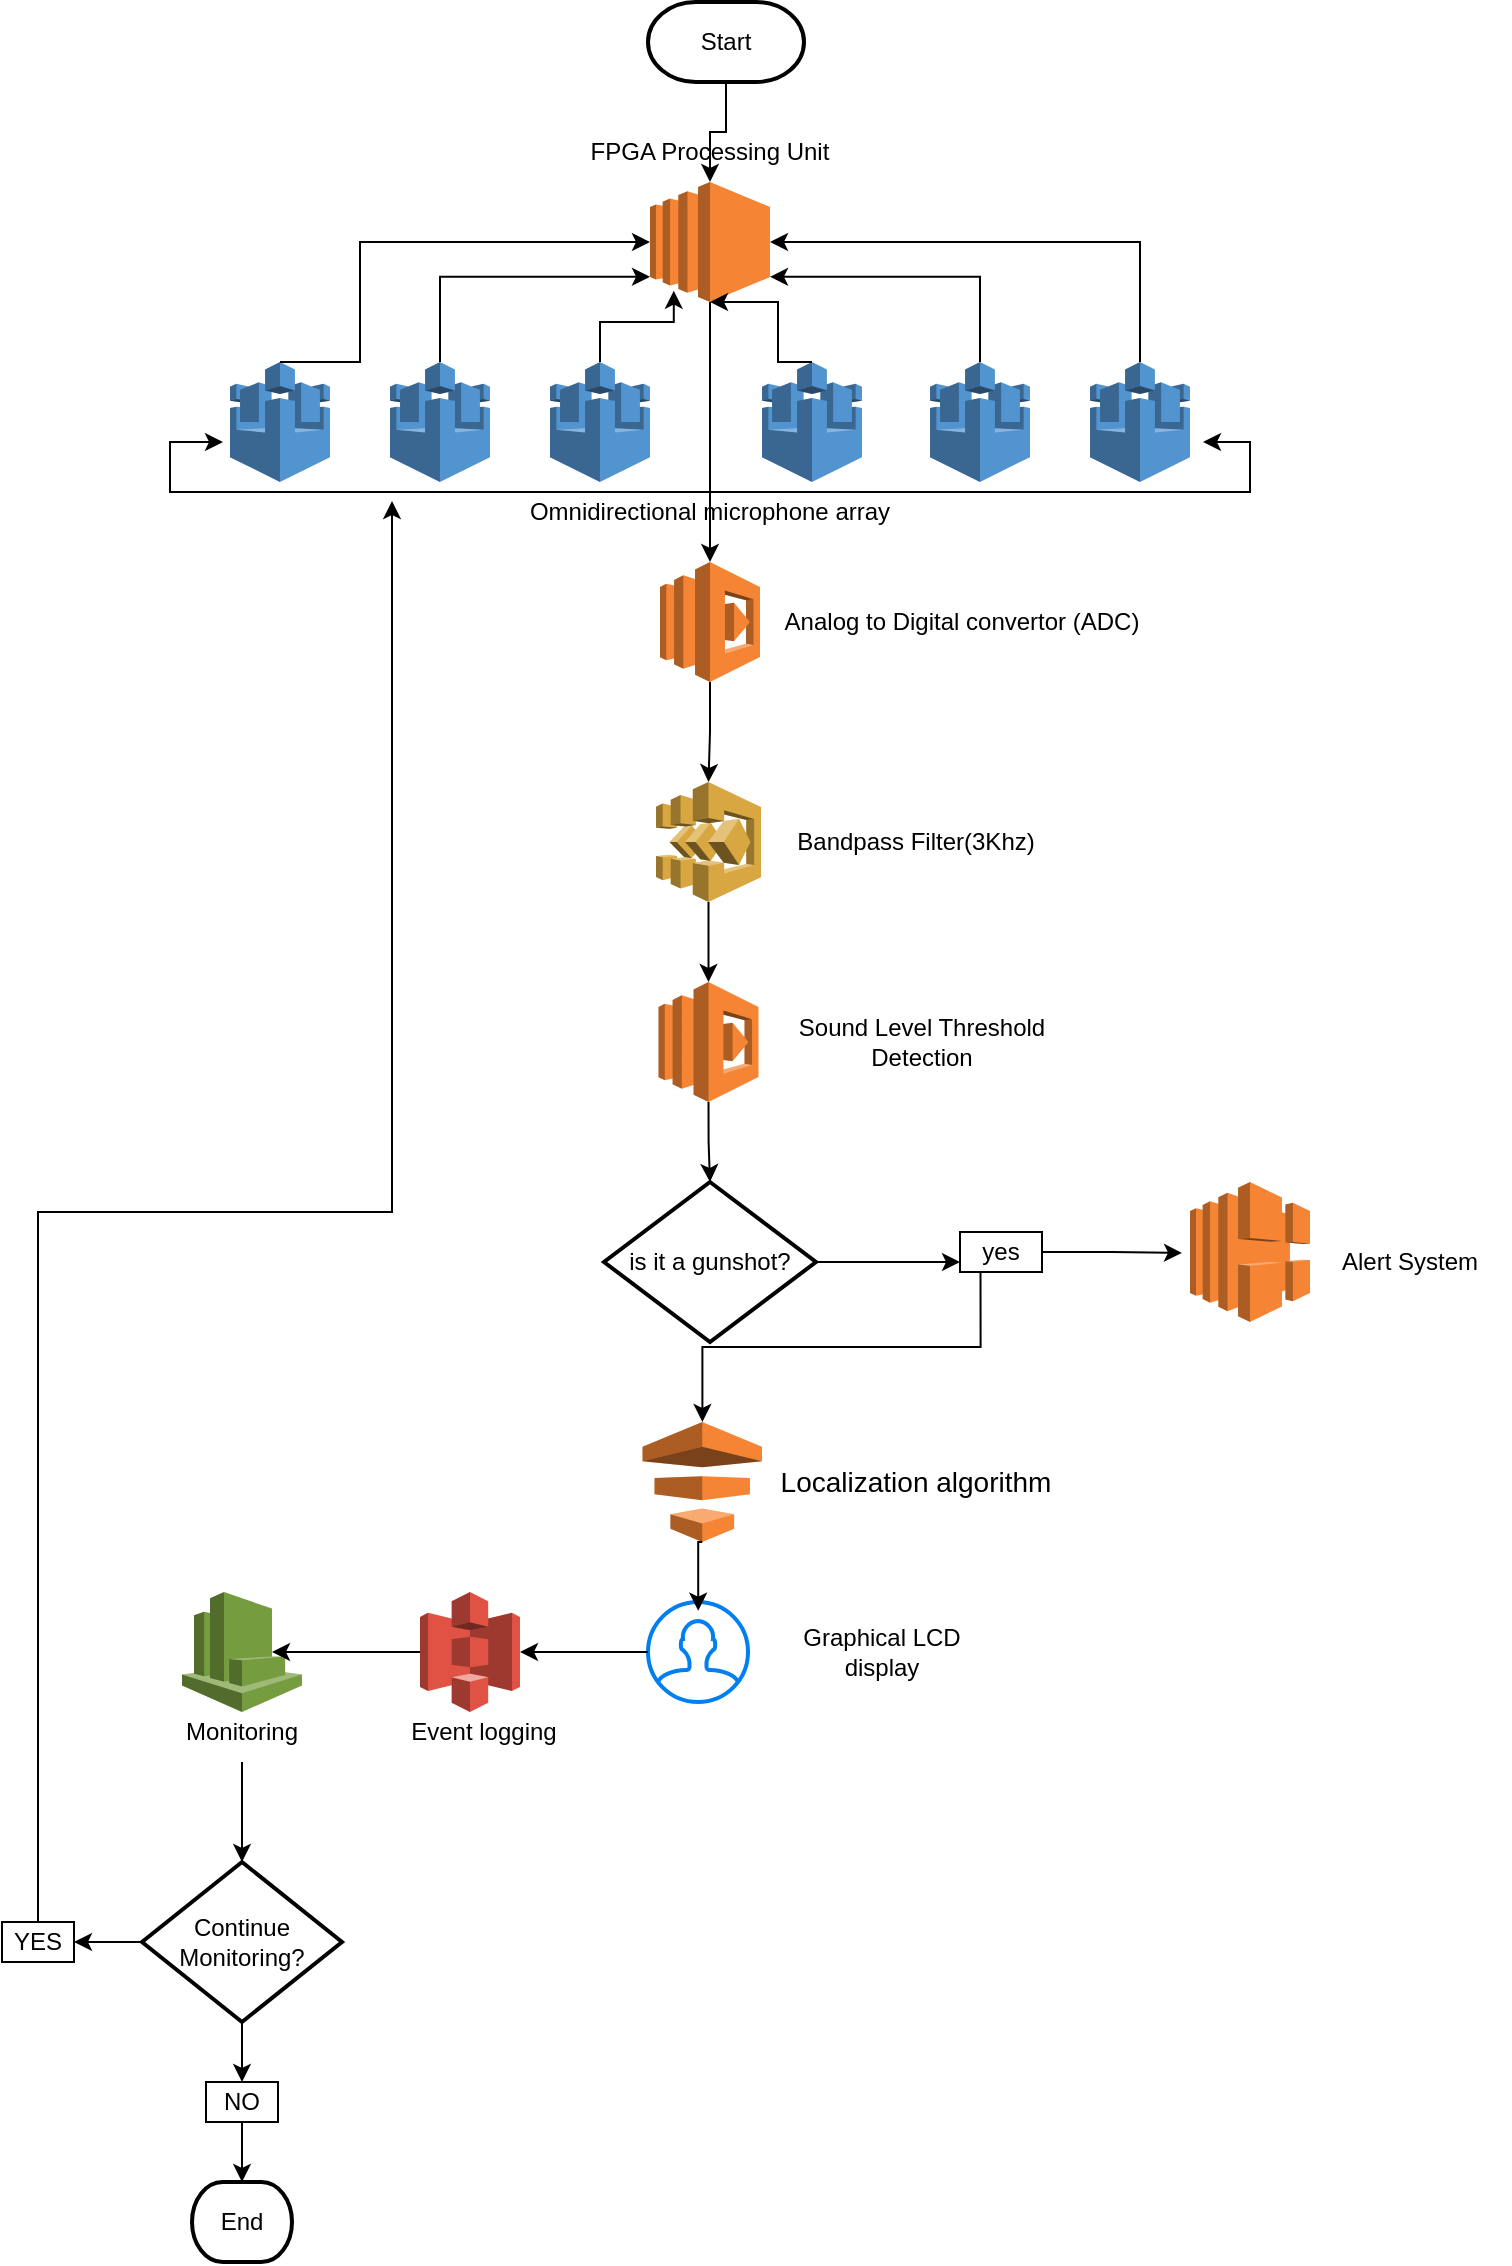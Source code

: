 <mxfile version="24.7.7">
  <diagram name="Page-1" id="Zq5fv1HOPL2yijvJN5Za">
    <mxGraphModel dx="1968" dy="1204" grid="1" gridSize="10" guides="1" tooltips="1" connect="1" arrows="1" fold="1" page="1" pageScale="1" pageWidth="827" pageHeight="1169" math="0" shadow="0">
      <root>
        <mxCell id="0" />
        <mxCell id="1" parent="0" />
        <mxCell id="-fmFSv4kXS4S-FmU5y-E-22" style="edgeStyle=orthogonalEdgeStyle;rounded=0;orthogonalLoop=1;jettySize=auto;html=1;exitX=0.5;exitY=1;exitDx=0;exitDy=0;exitPerimeter=0;" edge="1" parent="1" source="-fmFSv4kXS4S-FmU5y-E-21" target="-fmFSv4kXS4S-FmU5y-E-2">
          <mxGeometry relative="1" as="geometry" />
        </mxCell>
        <mxCell id="-fmFSv4kXS4S-FmU5y-E-2" value="" style="outlineConnect=0;dashed=0;verticalLabelPosition=bottom;verticalAlign=top;align=center;html=1;shape=mxgraph.aws3.ec2;fillColor=#F58534;gradientColor=none;" vertex="1" parent="1">
          <mxGeometry x="384" y="110" width="60" height="60" as="geometry" />
        </mxCell>
        <mxCell id="-fmFSv4kXS4S-FmU5y-E-3" value="" style="outlineConnect=0;dashed=0;verticalLabelPosition=bottom;verticalAlign=top;align=center;html=1;shape=mxgraph.aws3.aws_iot;fillColor=#5294CF;gradientColor=none;" vertex="1" parent="1">
          <mxGeometry x="174" y="200" width="50" height="60" as="geometry" />
        </mxCell>
        <mxCell id="-fmFSv4kXS4S-FmU5y-E-4" value="" style="outlineConnect=0;dashed=0;verticalLabelPosition=bottom;verticalAlign=top;align=center;html=1;shape=mxgraph.aws3.aws_iot;fillColor=#5294CF;gradientColor=none;" vertex="1" parent="1">
          <mxGeometry x="254" y="200" width="50" height="60" as="geometry" />
        </mxCell>
        <mxCell id="-fmFSv4kXS4S-FmU5y-E-5" value="" style="outlineConnect=0;dashed=0;verticalLabelPosition=bottom;verticalAlign=top;align=center;html=1;shape=mxgraph.aws3.aws_iot;fillColor=#5294CF;gradientColor=none;" vertex="1" parent="1">
          <mxGeometry x="334" y="200" width="50" height="60" as="geometry" />
        </mxCell>
        <mxCell id="-fmFSv4kXS4S-FmU5y-E-6" value="" style="outlineConnect=0;dashed=0;verticalLabelPosition=bottom;verticalAlign=top;align=center;html=1;shape=mxgraph.aws3.aws_iot;fillColor=#5294CF;gradientColor=none;" vertex="1" parent="1">
          <mxGeometry x="604" y="200" width="50" height="60" as="geometry" />
        </mxCell>
        <mxCell id="-fmFSv4kXS4S-FmU5y-E-7" value="" style="outlineConnect=0;dashed=0;verticalLabelPosition=bottom;verticalAlign=top;align=center;html=1;shape=mxgraph.aws3.aws_iot;fillColor=#5294CF;gradientColor=none;" vertex="1" parent="1">
          <mxGeometry x="440" y="200" width="50" height="60" as="geometry" />
        </mxCell>
        <mxCell id="-fmFSv4kXS4S-FmU5y-E-8" value="" style="outlineConnect=0;dashed=0;verticalLabelPosition=bottom;verticalAlign=top;align=center;html=1;shape=mxgraph.aws3.aws_iot;fillColor=#5294CF;gradientColor=none;" vertex="1" parent="1">
          <mxGeometry x="524" y="200" width="50" height="60" as="geometry" />
        </mxCell>
        <mxCell id="-fmFSv4kXS4S-FmU5y-E-13" style="edgeStyle=orthogonalEdgeStyle;rounded=0;orthogonalLoop=1;jettySize=auto;html=1;exitX=0.5;exitY=0;exitDx=0;exitDy=0;exitPerimeter=0;entryX=0.5;entryY=1;entryDx=0;entryDy=0;entryPerimeter=0;" edge="1" parent="1" source="-fmFSv4kXS4S-FmU5y-E-7" target="-fmFSv4kXS4S-FmU5y-E-2">
          <mxGeometry relative="1" as="geometry">
            <Array as="points">
              <mxPoint x="448" y="170" />
            </Array>
          </mxGeometry>
        </mxCell>
        <mxCell id="-fmFSv4kXS4S-FmU5y-E-14" style="edgeStyle=orthogonalEdgeStyle;rounded=0;orthogonalLoop=1;jettySize=auto;html=1;exitX=0.5;exitY=0;exitDx=0;exitDy=0;exitPerimeter=0;entryX=0;entryY=0.79;entryDx=0;entryDy=0;entryPerimeter=0;" edge="1" parent="1" source="-fmFSv4kXS4S-FmU5y-E-4" target="-fmFSv4kXS4S-FmU5y-E-2">
          <mxGeometry relative="1" as="geometry" />
        </mxCell>
        <mxCell id="-fmFSv4kXS4S-FmU5y-E-15" style="edgeStyle=orthogonalEdgeStyle;rounded=0;orthogonalLoop=1;jettySize=auto;html=1;exitX=0.5;exitY=0;exitDx=0;exitDy=0;exitPerimeter=0;entryX=0;entryY=0.5;entryDx=0;entryDy=0;entryPerimeter=0;" edge="1" parent="1" source="-fmFSv4kXS4S-FmU5y-E-3" target="-fmFSv4kXS4S-FmU5y-E-2">
          <mxGeometry relative="1" as="geometry">
            <Array as="points">
              <mxPoint x="239" y="140" />
            </Array>
          </mxGeometry>
        </mxCell>
        <mxCell id="-fmFSv4kXS4S-FmU5y-E-16" style="edgeStyle=orthogonalEdgeStyle;rounded=0;orthogonalLoop=1;jettySize=auto;html=1;exitX=0.5;exitY=0;exitDx=0;exitDy=0;exitPerimeter=0;entryX=1;entryY=0.79;entryDx=0;entryDy=0;entryPerimeter=0;" edge="1" parent="1" source="-fmFSv4kXS4S-FmU5y-E-8" target="-fmFSv4kXS4S-FmU5y-E-2">
          <mxGeometry relative="1" as="geometry" />
        </mxCell>
        <mxCell id="-fmFSv4kXS4S-FmU5y-E-17" style="edgeStyle=orthogonalEdgeStyle;rounded=0;orthogonalLoop=1;jettySize=auto;html=1;exitX=0.5;exitY=0;exitDx=0;exitDy=0;exitPerimeter=0;entryX=1;entryY=0.5;entryDx=0;entryDy=0;entryPerimeter=0;" edge="1" parent="1" source="-fmFSv4kXS4S-FmU5y-E-6" target="-fmFSv4kXS4S-FmU5y-E-2">
          <mxGeometry relative="1" as="geometry" />
        </mxCell>
        <mxCell id="-fmFSv4kXS4S-FmU5y-E-20" value="Omnidirectional microphone array" style="text;strokeColor=none;align=center;fillColor=none;html=1;verticalAlign=middle;whiteSpace=wrap;rounded=0;" vertex="1" parent="1">
          <mxGeometry x="319" y="260" width="190" height="30" as="geometry" />
        </mxCell>
        <mxCell id="-fmFSv4kXS4S-FmU5y-E-21" value="Start" style="strokeWidth=2;html=1;shape=mxgraph.flowchart.terminator;whiteSpace=wrap;" vertex="1" parent="1">
          <mxGeometry x="383" y="20" width="78" height="40" as="geometry" />
        </mxCell>
        <mxCell id="-fmFSv4kXS4S-FmU5y-E-19" value="FPGA Processing Unit" style="text;strokeColor=none;align=center;fillColor=none;html=1;verticalAlign=middle;whiteSpace=wrap;rounded=0;movable=1;resizable=1;rotatable=1;deletable=1;editable=1;locked=0;connectable=1;" vertex="1" parent="1">
          <mxGeometry x="346" y="80" width="136" height="30" as="geometry" />
        </mxCell>
        <mxCell id="-fmFSv4kXS4S-FmU5y-E-23" value="" style="outlineConnect=0;dashed=0;verticalLabelPosition=bottom;verticalAlign=top;align=center;html=1;shape=mxgraph.aws3.lambda;fillColor=#F58534;gradientColor=none;" vertex="1" parent="1">
          <mxGeometry x="389" y="300" width="50" height="60" as="geometry" />
        </mxCell>
        <mxCell id="-fmFSv4kXS4S-FmU5y-E-24" style="edgeStyle=orthogonalEdgeStyle;rounded=0;orthogonalLoop=1;jettySize=auto;html=1;exitX=0.5;exitY=0;exitDx=0;exitDy=0;exitPerimeter=0;entryX=0.198;entryY=0.906;entryDx=0;entryDy=0;entryPerimeter=0;" edge="1" parent="1" source="-fmFSv4kXS4S-FmU5y-E-5" target="-fmFSv4kXS4S-FmU5y-E-2">
          <mxGeometry relative="1" as="geometry" />
        </mxCell>
        <mxCell id="-fmFSv4kXS4S-FmU5y-E-26" style="edgeStyle=orthogonalEdgeStyle;rounded=0;orthogonalLoop=1;jettySize=auto;html=1;exitX=0.5;exitY=1;exitDx=0;exitDy=0;exitPerimeter=0;entryX=0.5;entryY=0;entryDx=0;entryDy=0;entryPerimeter=0;" edge="1" parent="1" source="-fmFSv4kXS4S-FmU5y-E-2" target="-fmFSv4kXS4S-FmU5y-E-23">
          <mxGeometry relative="1" as="geometry" />
        </mxCell>
        <mxCell id="-fmFSv4kXS4S-FmU5y-E-27" value="Analog to Digital convertor (ADC)" style="text;strokeColor=none;align=center;fillColor=none;html=1;verticalAlign=middle;whiteSpace=wrap;rounded=0;" vertex="1" parent="1">
          <mxGeometry x="450" y="315" width="180" height="30" as="geometry" />
        </mxCell>
        <mxCell id="-fmFSv4kXS4S-FmU5y-E-35" style="edgeStyle=orthogonalEdgeStyle;rounded=0;orthogonalLoop=1;jettySize=auto;html=1;exitX=0.5;exitY=1;exitDx=0;exitDy=0;exitPerimeter=0;" edge="1" parent="1" source="-fmFSv4kXS4S-FmU5y-E-28" target="-fmFSv4kXS4S-FmU5y-E-33">
          <mxGeometry relative="1" as="geometry" />
        </mxCell>
        <mxCell id="-fmFSv4kXS4S-FmU5y-E-28" value="" style="outlineConnect=0;dashed=0;verticalLabelPosition=bottom;verticalAlign=top;align=center;html=1;shape=mxgraph.aws3.step_functions;fillColor=#D9A741;gradientColor=none;" vertex="1" parent="1">
          <mxGeometry x="387" y="410" width="52.5" height="60" as="geometry" />
        </mxCell>
        <mxCell id="-fmFSv4kXS4S-FmU5y-E-30" value="Bandpass Filter(3Khz)" style="text;strokeColor=none;align=center;fillColor=none;html=1;verticalAlign=middle;whiteSpace=wrap;rounded=0;" vertex="1" parent="1">
          <mxGeometry x="436.5" y="425" width="160" height="30" as="geometry" />
        </mxCell>
        <mxCell id="-fmFSv4kXS4S-FmU5y-E-31" style="edgeStyle=orthogonalEdgeStyle;rounded=0;orthogonalLoop=1;jettySize=auto;html=1;exitX=0.5;exitY=1;exitDx=0;exitDy=0;exitPerimeter=0;entryX=0.5;entryY=0;entryDx=0;entryDy=0;entryPerimeter=0;" edge="1" parent="1" source="-fmFSv4kXS4S-FmU5y-E-23" target="-fmFSv4kXS4S-FmU5y-E-28">
          <mxGeometry relative="1" as="geometry" />
        </mxCell>
        <mxCell id="-fmFSv4kXS4S-FmU5y-E-33" value="" style="outlineConnect=0;dashed=0;verticalLabelPosition=bottom;verticalAlign=top;align=center;html=1;shape=mxgraph.aws3.lambda;fillColor=#F58534;gradientColor=none;" vertex="1" parent="1">
          <mxGeometry x="388.25" y="510" width="50" height="60" as="geometry" />
        </mxCell>
        <mxCell id="-fmFSv4kXS4S-FmU5y-E-37" value="Sound Level Threshold Detection" style="text;strokeColor=none;align=center;fillColor=none;html=1;verticalAlign=middle;whiteSpace=wrap;rounded=0;" vertex="1" parent="1">
          <mxGeometry x="450" y="525" width="140" height="30" as="geometry" />
        </mxCell>
        <mxCell id="-fmFSv4kXS4S-FmU5y-E-47" style="edgeStyle=orthogonalEdgeStyle;rounded=0;orthogonalLoop=1;jettySize=auto;html=1;exitX=1;exitY=0.5;exitDx=0;exitDy=0;exitPerimeter=0;entryX=0;entryY=0.75;entryDx=0;entryDy=0;" edge="1" parent="1" source="-fmFSv4kXS4S-FmU5y-E-38" target="-fmFSv4kXS4S-FmU5y-E-46">
          <mxGeometry relative="1" as="geometry" />
        </mxCell>
        <mxCell id="-fmFSv4kXS4S-FmU5y-E-38" value="is it a gunshot?" style="strokeWidth=2;html=1;shape=mxgraph.flowchart.decision;whiteSpace=wrap;" vertex="1" parent="1">
          <mxGeometry x="361" y="610" width="106" height="80" as="geometry" />
        </mxCell>
        <mxCell id="-fmFSv4kXS4S-FmU5y-E-40" style="edgeStyle=orthogonalEdgeStyle;rounded=0;orthogonalLoop=1;jettySize=auto;html=1;exitX=0.5;exitY=1;exitDx=0;exitDy=0;exitPerimeter=0;entryX=0.5;entryY=0;entryDx=0;entryDy=0;entryPerimeter=0;" edge="1" parent="1" source="-fmFSv4kXS4S-FmU5y-E-33" target="-fmFSv4kXS4S-FmU5y-E-38">
          <mxGeometry relative="1" as="geometry" />
        </mxCell>
        <mxCell id="-fmFSv4kXS4S-FmU5y-E-41" value="" style="outlineConnect=0;dashed=0;verticalLabelPosition=bottom;verticalAlign=top;align=center;html=1;shape=mxgraph.aws3.elastic_load_balancing;fillColor=#F58534;gradientColor=none;" vertex="1" parent="1">
          <mxGeometry x="654" y="610" width="60" height="70" as="geometry" />
        </mxCell>
        <mxCell id="-fmFSv4kXS4S-FmU5y-E-44" value="Alert System" style="text;strokeColor=none;align=center;fillColor=none;html=1;verticalAlign=middle;whiteSpace=wrap;rounded=0;" vertex="1" parent="1">
          <mxGeometry x="714" y="635" width="100" height="30" as="geometry" />
        </mxCell>
        <mxCell id="-fmFSv4kXS4S-FmU5y-E-45" value="" style="outlineConnect=0;dashed=0;verticalLabelPosition=bottom;verticalAlign=top;align=center;html=1;shape=mxgraph.aws3.data_pipeline;fillColor=#F58534;gradientColor=none;" vertex="1" parent="1">
          <mxGeometry x="380.25" y="730" width="59.75" height="60" as="geometry" />
        </mxCell>
        <mxCell id="-fmFSv4kXS4S-FmU5y-E-48" style="edgeStyle=orthogonalEdgeStyle;rounded=0;orthogonalLoop=1;jettySize=auto;html=1;exitX=1;exitY=0.5;exitDx=0;exitDy=0;" edge="1" parent="1" source="-fmFSv4kXS4S-FmU5y-E-46">
          <mxGeometry relative="1" as="geometry">
            <mxPoint x="650" y="645.444" as="targetPoint" />
          </mxGeometry>
        </mxCell>
        <mxCell id="-fmFSv4kXS4S-FmU5y-E-49" style="edgeStyle=orthogonalEdgeStyle;rounded=0;orthogonalLoop=1;jettySize=auto;html=1;exitX=0.25;exitY=1;exitDx=0;exitDy=0;" edge="1" parent="1" source="-fmFSv4kXS4S-FmU5y-E-46" target="-fmFSv4kXS4S-FmU5y-E-45">
          <mxGeometry relative="1" as="geometry" />
        </mxCell>
        <mxCell id="-fmFSv4kXS4S-FmU5y-E-46" value="yes" style="rounded=0;whiteSpace=wrap;html=1;" vertex="1" parent="1">
          <mxGeometry x="539" y="635" width="41" height="20" as="geometry" />
        </mxCell>
        <mxCell id="-fmFSv4kXS4S-FmU5y-E-50" value="Localization algorithm" style="text;strokeColor=none;align=center;fillColor=none;html=1;verticalAlign=middle;whiteSpace=wrap;rounded=0;fontSize=14;" vertex="1" parent="1">
          <mxGeometry x="441.5" y="730" width="150" height="60" as="geometry" />
        </mxCell>
        <mxCell id="-fmFSv4kXS4S-FmU5y-E-51" value="" style="html=1;verticalLabelPosition=bottom;align=center;labelBackgroundColor=#ffffff;verticalAlign=top;strokeWidth=2;strokeColor=#0080F0;shadow=0;dashed=0;shape=mxgraph.ios7.icons.user;" vertex="1" parent="1">
          <mxGeometry x="383" y="820" width="50" height="50" as="geometry" />
        </mxCell>
        <mxCell id="-fmFSv4kXS4S-FmU5y-E-52" value="Graphical LCD display" style="text;strokeColor=none;align=center;fillColor=none;html=1;verticalAlign=middle;whiteSpace=wrap;rounded=0;" vertex="1" parent="1">
          <mxGeometry x="450" y="830" width="100" height="30" as="geometry" />
        </mxCell>
        <mxCell id="-fmFSv4kXS4S-FmU5y-E-53" style="edgeStyle=orthogonalEdgeStyle;rounded=0;orthogonalLoop=1;jettySize=auto;html=1;exitX=0.5;exitY=1;exitDx=0;exitDy=0;exitPerimeter=0;entryX=0.502;entryY=0.087;entryDx=0;entryDy=0;entryPerimeter=0;" edge="1" parent="1" source="-fmFSv4kXS4S-FmU5y-E-45" target="-fmFSv4kXS4S-FmU5y-E-51">
          <mxGeometry relative="1" as="geometry" />
        </mxCell>
        <mxCell id="-fmFSv4kXS4S-FmU5y-E-54" value="" style="outlineConnect=0;dashed=0;verticalLabelPosition=bottom;verticalAlign=top;align=center;html=1;shape=mxgraph.aws3.s3;fillColor=#E05243;gradientColor=none;" vertex="1" parent="1">
          <mxGeometry x="269" y="815" width="50" height="60" as="geometry" />
        </mxCell>
        <mxCell id="-fmFSv4kXS4S-FmU5y-E-55" value="Event logging" style="text;strokeColor=none;align=center;fillColor=none;html=1;verticalAlign=middle;whiteSpace=wrap;rounded=0;fontStyle=0" vertex="1" parent="1">
          <mxGeometry x="256" y="870" width="90" height="30" as="geometry" />
        </mxCell>
        <mxCell id="-fmFSv4kXS4S-FmU5y-E-56" style="edgeStyle=orthogonalEdgeStyle;rounded=0;orthogonalLoop=1;jettySize=auto;html=1;entryX=1;entryY=0.5;entryDx=0;entryDy=0;entryPerimeter=0;" edge="1" parent="1" source="-fmFSv4kXS4S-FmU5y-E-51" target="-fmFSv4kXS4S-FmU5y-E-54">
          <mxGeometry relative="1" as="geometry" />
        </mxCell>
        <mxCell id="-fmFSv4kXS4S-FmU5y-E-57" value="" style="outlineConnect=0;dashed=0;verticalLabelPosition=bottom;verticalAlign=top;align=center;html=1;shape=mxgraph.aws3.cloudwatch;fillColor=#759C3E;gradientColor=none;" vertex="1" parent="1">
          <mxGeometry x="150" y="815" width="60" height="60" as="geometry" />
        </mxCell>
        <mxCell id="-fmFSv4kXS4S-FmU5y-E-59" value="Monitoring" style="text;strokeColor=none;align=center;fillColor=none;html=1;verticalAlign=middle;whiteSpace=wrap;rounded=0;" vertex="1" parent="1">
          <mxGeometry x="150" y="870" width="60" height="30" as="geometry" />
        </mxCell>
        <mxCell id="-fmFSv4kXS4S-FmU5y-E-61" style="edgeStyle=orthogonalEdgeStyle;rounded=0;orthogonalLoop=1;jettySize=auto;html=1;entryX=0.75;entryY=0.5;entryDx=0;entryDy=0;entryPerimeter=0;" edge="1" parent="1" source="-fmFSv4kXS4S-FmU5y-E-54" target="-fmFSv4kXS4S-FmU5y-E-57">
          <mxGeometry relative="1" as="geometry" />
        </mxCell>
        <mxCell id="-fmFSv4kXS4S-FmU5y-E-66" value="" style="edgeStyle=orthogonalEdgeStyle;rounded=0;orthogonalLoop=1;jettySize=auto;html=1;" edge="1" parent="1" source="-fmFSv4kXS4S-FmU5y-E-62" target="-fmFSv4kXS4S-FmU5y-E-64">
          <mxGeometry relative="1" as="geometry" />
        </mxCell>
        <mxCell id="-fmFSv4kXS4S-FmU5y-E-72" value="" style="edgeStyle=orthogonalEdgeStyle;rounded=0;orthogonalLoop=1;jettySize=auto;html=1;" edge="1" parent="1" source="-fmFSv4kXS4S-FmU5y-E-62" target="-fmFSv4kXS4S-FmU5y-E-65">
          <mxGeometry relative="1" as="geometry" />
        </mxCell>
        <mxCell id="-fmFSv4kXS4S-FmU5y-E-62" value="Continue Monitoring?" style="strokeWidth=2;html=1;shape=mxgraph.flowchart.decision;whiteSpace=wrap;" vertex="1" parent="1">
          <mxGeometry x="130" y="950" width="100" height="80" as="geometry" />
        </mxCell>
        <mxCell id="-fmFSv4kXS4S-FmU5y-E-63" style="edgeStyle=orthogonalEdgeStyle;rounded=0;orthogonalLoop=1;jettySize=auto;html=1;entryX=0.5;entryY=0;entryDx=0;entryDy=0;entryPerimeter=0;" edge="1" parent="1" source="-fmFSv4kXS4S-FmU5y-E-59" target="-fmFSv4kXS4S-FmU5y-E-62">
          <mxGeometry relative="1" as="geometry" />
        </mxCell>
        <mxCell id="-fmFSv4kXS4S-FmU5y-E-71" style="edgeStyle=orthogonalEdgeStyle;rounded=0;orthogonalLoop=1;jettySize=auto;html=1;exitX=0.5;exitY=0;exitDx=0;exitDy=0;entryX=0.182;entryY=0.95;entryDx=0;entryDy=0;entryPerimeter=0;" edge="1" parent="1" source="-fmFSv4kXS4S-FmU5y-E-64" target="-fmFSv4kXS4S-FmU5y-E-67">
          <mxGeometry relative="1" as="geometry">
            <mxPoint x="80" y="320" as="targetPoint" />
          </mxGeometry>
        </mxCell>
        <mxCell id="-fmFSv4kXS4S-FmU5y-E-64" value="YES" style="rounded=0;whiteSpace=wrap;html=1;" vertex="1" parent="1">
          <mxGeometry x="60" y="980" width="36" height="20" as="geometry" />
        </mxCell>
        <mxCell id="-fmFSv4kXS4S-FmU5y-E-74" value="" style="edgeStyle=orthogonalEdgeStyle;rounded=0;orthogonalLoop=1;jettySize=auto;html=1;" edge="1" parent="1" source="-fmFSv4kXS4S-FmU5y-E-65" target="-fmFSv4kXS4S-FmU5y-E-73">
          <mxGeometry relative="1" as="geometry" />
        </mxCell>
        <mxCell id="-fmFSv4kXS4S-FmU5y-E-65" value="NO" style="rounded=0;whiteSpace=wrap;html=1;" vertex="1" parent="1">
          <mxGeometry x="162" y="1060" width="36" height="20" as="geometry" />
        </mxCell>
        <mxCell id="-fmFSv4kXS4S-FmU5y-E-68" style="edgeStyle=orthogonalEdgeStyle;rounded=0;orthogonalLoop=1;jettySize=auto;html=1;" edge="1" parent="1" source="-fmFSv4kXS4S-FmU5y-E-67">
          <mxGeometry relative="1" as="geometry">
            <mxPoint x="170" y="240" as="targetPoint" />
          </mxGeometry>
        </mxCell>
        <mxCell id="-fmFSv4kXS4S-FmU5y-E-70" style="edgeStyle=orthogonalEdgeStyle;rounded=0;orthogonalLoop=1;jettySize=auto;html=1;" edge="1" parent="1" source="-fmFSv4kXS4S-FmU5y-E-67">
          <mxGeometry relative="1" as="geometry">
            <mxPoint x="660" y="240.0" as="targetPoint" />
          </mxGeometry>
        </mxCell>
        <mxCell id="-fmFSv4kXS4S-FmU5y-E-67" value="" style="line;strokeWidth=1;rotatable=0;dashed=0;labelPosition=right;align=left;verticalAlign=middle;spacingTop=0;spacingLeft=6;points=[];portConstraint=eastwest;" vertex="1" parent="1">
          <mxGeometry x="164" y="260" width="500" height="10" as="geometry" />
        </mxCell>
        <mxCell id="-fmFSv4kXS4S-FmU5y-E-73" value="End" style="strokeWidth=2;html=1;shape=mxgraph.flowchart.terminator;whiteSpace=wrap;" vertex="1" parent="1">
          <mxGeometry x="155" y="1110" width="50" height="40" as="geometry" />
        </mxCell>
      </root>
    </mxGraphModel>
  </diagram>
</mxfile>
